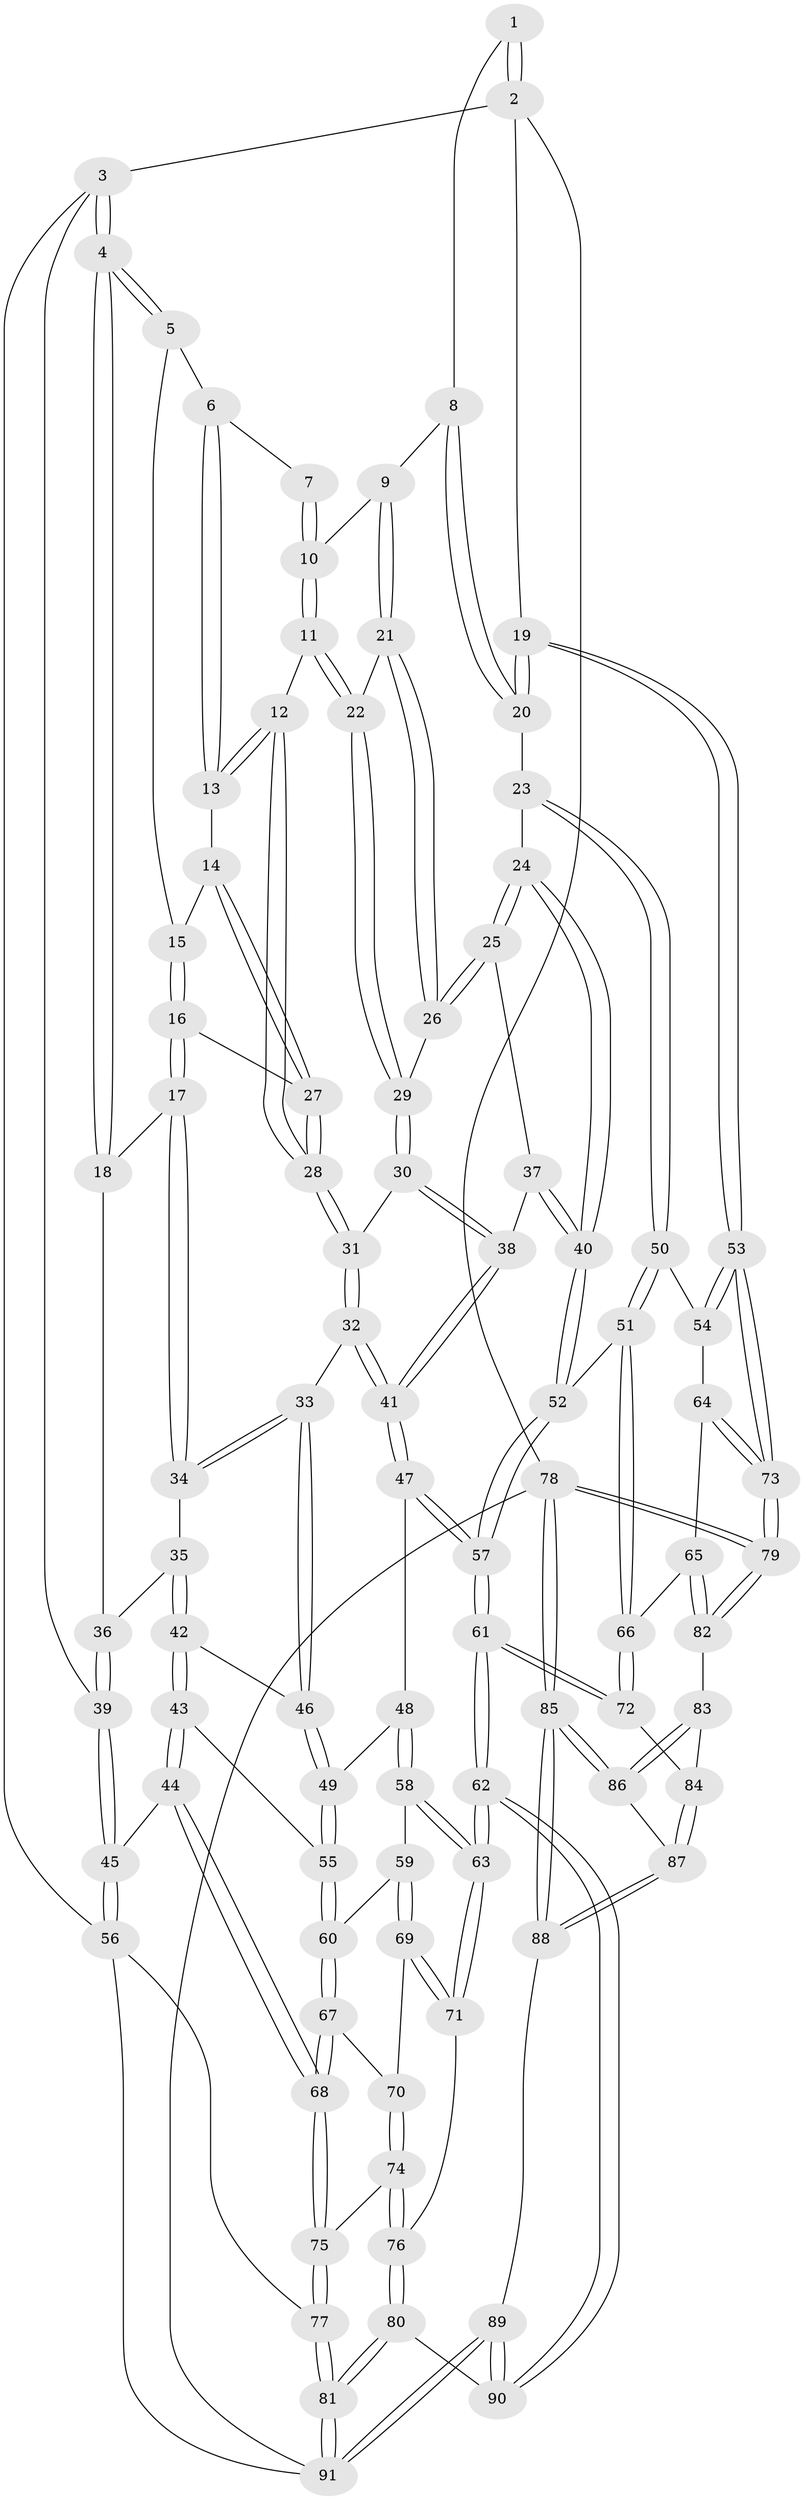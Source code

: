 // coarse degree distribution, {3: 0.3783783783783784, 4: 0.5135135135135135, 5: 0.05405405405405406, 6: 0.05405405405405406}
// Generated by graph-tools (version 1.1) at 2025/38/03/04/25 23:38:22]
// undirected, 91 vertices, 224 edges
graph export_dot {
  node [color=gray90,style=filled];
  1 [pos="+0.8028269881710393+0"];
  2 [pos="+1+0"];
  3 [pos="+0+0"];
  4 [pos="+0+0"];
  5 [pos="+0.03425019062588885+0"];
  6 [pos="+0.42594857255338464+0"];
  7 [pos="+0.6427493299433544+0"];
  8 [pos="+0.7860495996972653+0.1299417714279635"];
  9 [pos="+0.7127598897991148+0.16501956342990173"];
  10 [pos="+0.6397566499749249+0.11600957324338426"];
  11 [pos="+0.5157816671046546+0.18051972163350158"];
  12 [pos="+0.463215268878542+0.16238836708012874"];
  13 [pos="+0.45077229105132494+0.14571482199248403"];
  14 [pos="+0.44745770644471516+0.1464350604871246"];
  15 [pos="+0.22989894701089975+0.11410151492955721"];
  16 [pos="+0.24568434747064646+0.2209239734365116"];
  17 [pos="+0.23289665428060208+0.23390170190773701"];
  18 [pos="+0.2132348405201486+0.24709832955024977"];
  19 [pos="+1+0.25365677565555234"];
  20 [pos="+1+0.29081974644635933"];
  21 [pos="+0.698689323527247+0.24087192831293897"];
  22 [pos="+0.5394664678449759+0.21241988142988016"];
  23 [pos="+1+0.3053664720197333"];
  24 [pos="+0.871754012620586+0.34563028672288165"];
  25 [pos="+0.7470161606851827+0.3292930682633393"];
  26 [pos="+0.7127975331421731+0.29710089013987945"];
  27 [pos="+0.27131542849769064+0.224458609222341"];
  28 [pos="+0.3953549867138909+0.343232776944012"];
  29 [pos="+0.5709757496826768+0.3260081723938397"];
  30 [pos="+0.5660492608201603+0.33614626396935876"];
  31 [pos="+0.39547584035798233+0.3463952131091688"];
  32 [pos="+0.39165465206731326+0.35622854393790226"];
  33 [pos="+0.34826049000053544+0.3952899554352076"];
  34 [pos="+0.3160410307910978+0.3859004737326461"];
  35 [pos="+0.18327224255659189+0.3766422419323726"];
  36 [pos="+0.13148171063876687+0.3191383318148098"];
  37 [pos="+0.7172385339815397+0.3721302431630733"];
  38 [pos="+0.5879844869834416+0.5047529092413605"];
  39 [pos="+0+0.2866411622523092"];
  40 [pos="+0.7650911268371796+0.5485221918393721"];
  41 [pos="+0.5824401496010879+0.5244391626699435"];
  42 [pos="+0.1881183366009269+0.5183499915596029"];
  43 [pos="+0.1712621799489868+0.5580350700246628"];
  44 [pos="+0.04371036142865379+0.5742229469824887"];
  45 [pos="+0+0.5285814051921848"];
  46 [pos="+0.34314619156865883+0.44508175138440453"];
  47 [pos="+0.582482299226971+0.5253610723543555"];
  48 [pos="+0.44246847615028784+0.5770802403957371"];
  49 [pos="+0.3808993150978776+0.5428514117089963"];
  50 [pos="+0.8774927095523757+0.6060132218485428"];
  51 [pos="+0.791928289874033+0.6174639332326878"];
  52 [pos="+0.7445338027750278+0.6017567726109406"];
  53 [pos="+1+0.6266495527717834"];
  54 [pos="+0.9088268589593776+0.6195181164425345"];
  55 [pos="+0.23343856171912303+0.6112604002384598"];
  56 [pos="+0+0.7987583268326327"];
  57 [pos="+0.6751372616340643+0.6140891118693709"];
  58 [pos="+0.4279584466883501+0.6392358618430404"];
  59 [pos="+0.3914971260023549+0.6785048554491997"];
  60 [pos="+0.2393203184808268+0.6346946215867582"];
  61 [pos="+0.6236789046930237+0.7818975784838942"];
  62 [pos="+0.5802708584544303+0.8170492110026248"];
  63 [pos="+0.5702459849163617+0.8123603141186448"];
  64 [pos="+0.9280413720857396+0.7199915934091198"];
  65 [pos="+0.8864047085423201+0.7997685201054484"];
  66 [pos="+0.843972331680756+0.7563637601589968"];
  67 [pos="+0.2355836492529902+0.685607119363019"];
  68 [pos="+0.13714087456167026+0.7740345819667436"];
  69 [pos="+0.37643525934580513+0.7293498310834062"];
  70 [pos="+0.2545564307639143+0.7063490426431668"];
  71 [pos="+0.3841140482579972+0.785131089231087"];
  72 [pos="+0.6955541292817367+0.8130642972673361"];
  73 [pos="+1+0.7400197893620988"];
  74 [pos="+0.2867389543273262+0.799478030066832"];
  75 [pos="+0.1359321599016186+0.7783242410562083"];
  76 [pos="+0.32319423058139524+0.8457320781170953"];
  77 [pos="+0.09397057028974512+0.8594204606642534"];
  78 [pos="+1+1"];
  79 [pos="+1+0.9768198404294168"];
  80 [pos="+0.312543472796543+0.890527639756395"];
  81 [pos="+0.21526441381619188+1"];
  82 [pos="+0.8911125145460859+0.8129965892005113"];
  83 [pos="+0.880201539279155+0.8236235610939218"];
  84 [pos="+0.7617843077678839+0.8652302588088556"];
  85 [pos="+1+1"];
  86 [pos="+0.8531301859903287+0.9537359462551789"];
  87 [pos="+0.7704148834142073+0.9103418290006653"];
  88 [pos="+0.596497828755431+1"];
  89 [pos="+0.5881025136661261+1"];
  90 [pos="+0.5589549325761577+0.9229789474075356"];
  91 [pos="+0.22913860992256296+1"];
  1 -- 2;
  1 -- 2;
  1 -- 8;
  2 -- 3;
  2 -- 19;
  2 -- 78;
  3 -- 4;
  3 -- 4;
  3 -- 39;
  3 -- 56;
  4 -- 5;
  4 -- 5;
  4 -- 18;
  4 -- 18;
  5 -- 6;
  5 -- 15;
  6 -- 7;
  6 -- 13;
  6 -- 13;
  7 -- 10;
  7 -- 10;
  8 -- 9;
  8 -- 20;
  8 -- 20;
  9 -- 10;
  9 -- 21;
  9 -- 21;
  10 -- 11;
  10 -- 11;
  11 -- 12;
  11 -- 22;
  11 -- 22;
  12 -- 13;
  12 -- 13;
  12 -- 28;
  12 -- 28;
  13 -- 14;
  14 -- 15;
  14 -- 27;
  14 -- 27;
  15 -- 16;
  15 -- 16;
  16 -- 17;
  16 -- 17;
  16 -- 27;
  17 -- 18;
  17 -- 34;
  17 -- 34;
  18 -- 36;
  19 -- 20;
  19 -- 20;
  19 -- 53;
  19 -- 53;
  20 -- 23;
  21 -- 22;
  21 -- 26;
  21 -- 26;
  22 -- 29;
  22 -- 29;
  23 -- 24;
  23 -- 50;
  23 -- 50;
  24 -- 25;
  24 -- 25;
  24 -- 40;
  24 -- 40;
  25 -- 26;
  25 -- 26;
  25 -- 37;
  26 -- 29;
  27 -- 28;
  27 -- 28;
  28 -- 31;
  28 -- 31;
  29 -- 30;
  29 -- 30;
  30 -- 31;
  30 -- 38;
  30 -- 38;
  31 -- 32;
  31 -- 32;
  32 -- 33;
  32 -- 41;
  32 -- 41;
  33 -- 34;
  33 -- 34;
  33 -- 46;
  33 -- 46;
  34 -- 35;
  35 -- 36;
  35 -- 42;
  35 -- 42;
  36 -- 39;
  36 -- 39;
  37 -- 38;
  37 -- 40;
  37 -- 40;
  38 -- 41;
  38 -- 41;
  39 -- 45;
  39 -- 45;
  40 -- 52;
  40 -- 52;
  41 -- 47;
  41 -- 47;
  42 -- 43;
  42 -- 43;
  42 -- 46;
  43 -- 44;
  43 -- 44;
  43 -- 55;
  44 -- 45;
  44 -- 68;
  44 -- 68;
  45 -- 56;
  45 -- 56;
  46 -- 49;
  46 -- 49;
  47 -- 48;
  47 -- 57;
  47 -- 57;
  48 -- 49;
  48 -- 58;
  48 -- 58;
  49 -- 55;
  49 -- 55;
  50 -- 51;
  50 -- 51;
  50 -- 54;
  51 -- 52;
  51 -- 66;
  51 -- 66;
  52 -- 57;
  52 -- 57;
  53 -- 54;
  53 -- 54;
  53 -- 73;
  53 -- 73;
  54 -- 64;
  55 -- 60;
  55 -- 60;
  56 -- 77;
  56 -- 91;
  57 -- 61;
  57 -- 61;
  58 -- 59;
  58 -- 63;
  58 -- 63;
  59 -- 60;
  59 -- 69;
  59 -- 69;
  60 -- 67;
  60 -- 67;
  61 -- 62;
  61 -- 62;
  61 -- 72;
  61 -- 72;
  62 -- 63;
  62 -- 63;
  62 -- 90;
  62 -- 90;
  63 -- 71;
  63 -- 71;
  64 -- 65;
  64 -- 73;
  64 -- 73;
  65 -- 66;
  65 -- 82;
  65 -- 82;
  66 -- 72;
  66 -- 72;
  67 -- 68;
  67 -- 68;
  67 -- 70;
  68 -- 75;
  68 -- 75;
  69 -- 70;
  69 -- 71;
  69 -- 71;
  70 -- 74;
  70 -- 74;
  71 -- 76;
  72 -- 84;
  73 -- 79;
  73 -- 79;
  74 -- 75;
  74 -- 76;
  74 -- 76;
  75 -- 77;
  75 -- 77;
  76 -- 80;
  76 -- 80;
  77 -- 81;
  77 -- 81;
  78 -- 79;
  78 -- 79;
  78 -- 85;
  78 -- 85;
  78 -- 91;
  79 -- 82;
  79 -- 82;
  80 -- 81;
  80 -- 81;
  80 -- 90;
  81 -- 91;
  81 -- 91;
  82 -- 83;
  83 -- 84;
  83 -- 86;
  83 -- 86;
  84 -- 87;
  84 -- 87;
  85 -- 86;
  85 -- 86;
  85 -- 88;
  85 -- 88;
  86 -- 87;
  87 -- 88;
  87 -- 88;
  88 -- 89;
  89 -- 90;
  89 -- 90;
  89 -- 91;
  89 -- 91;
}

